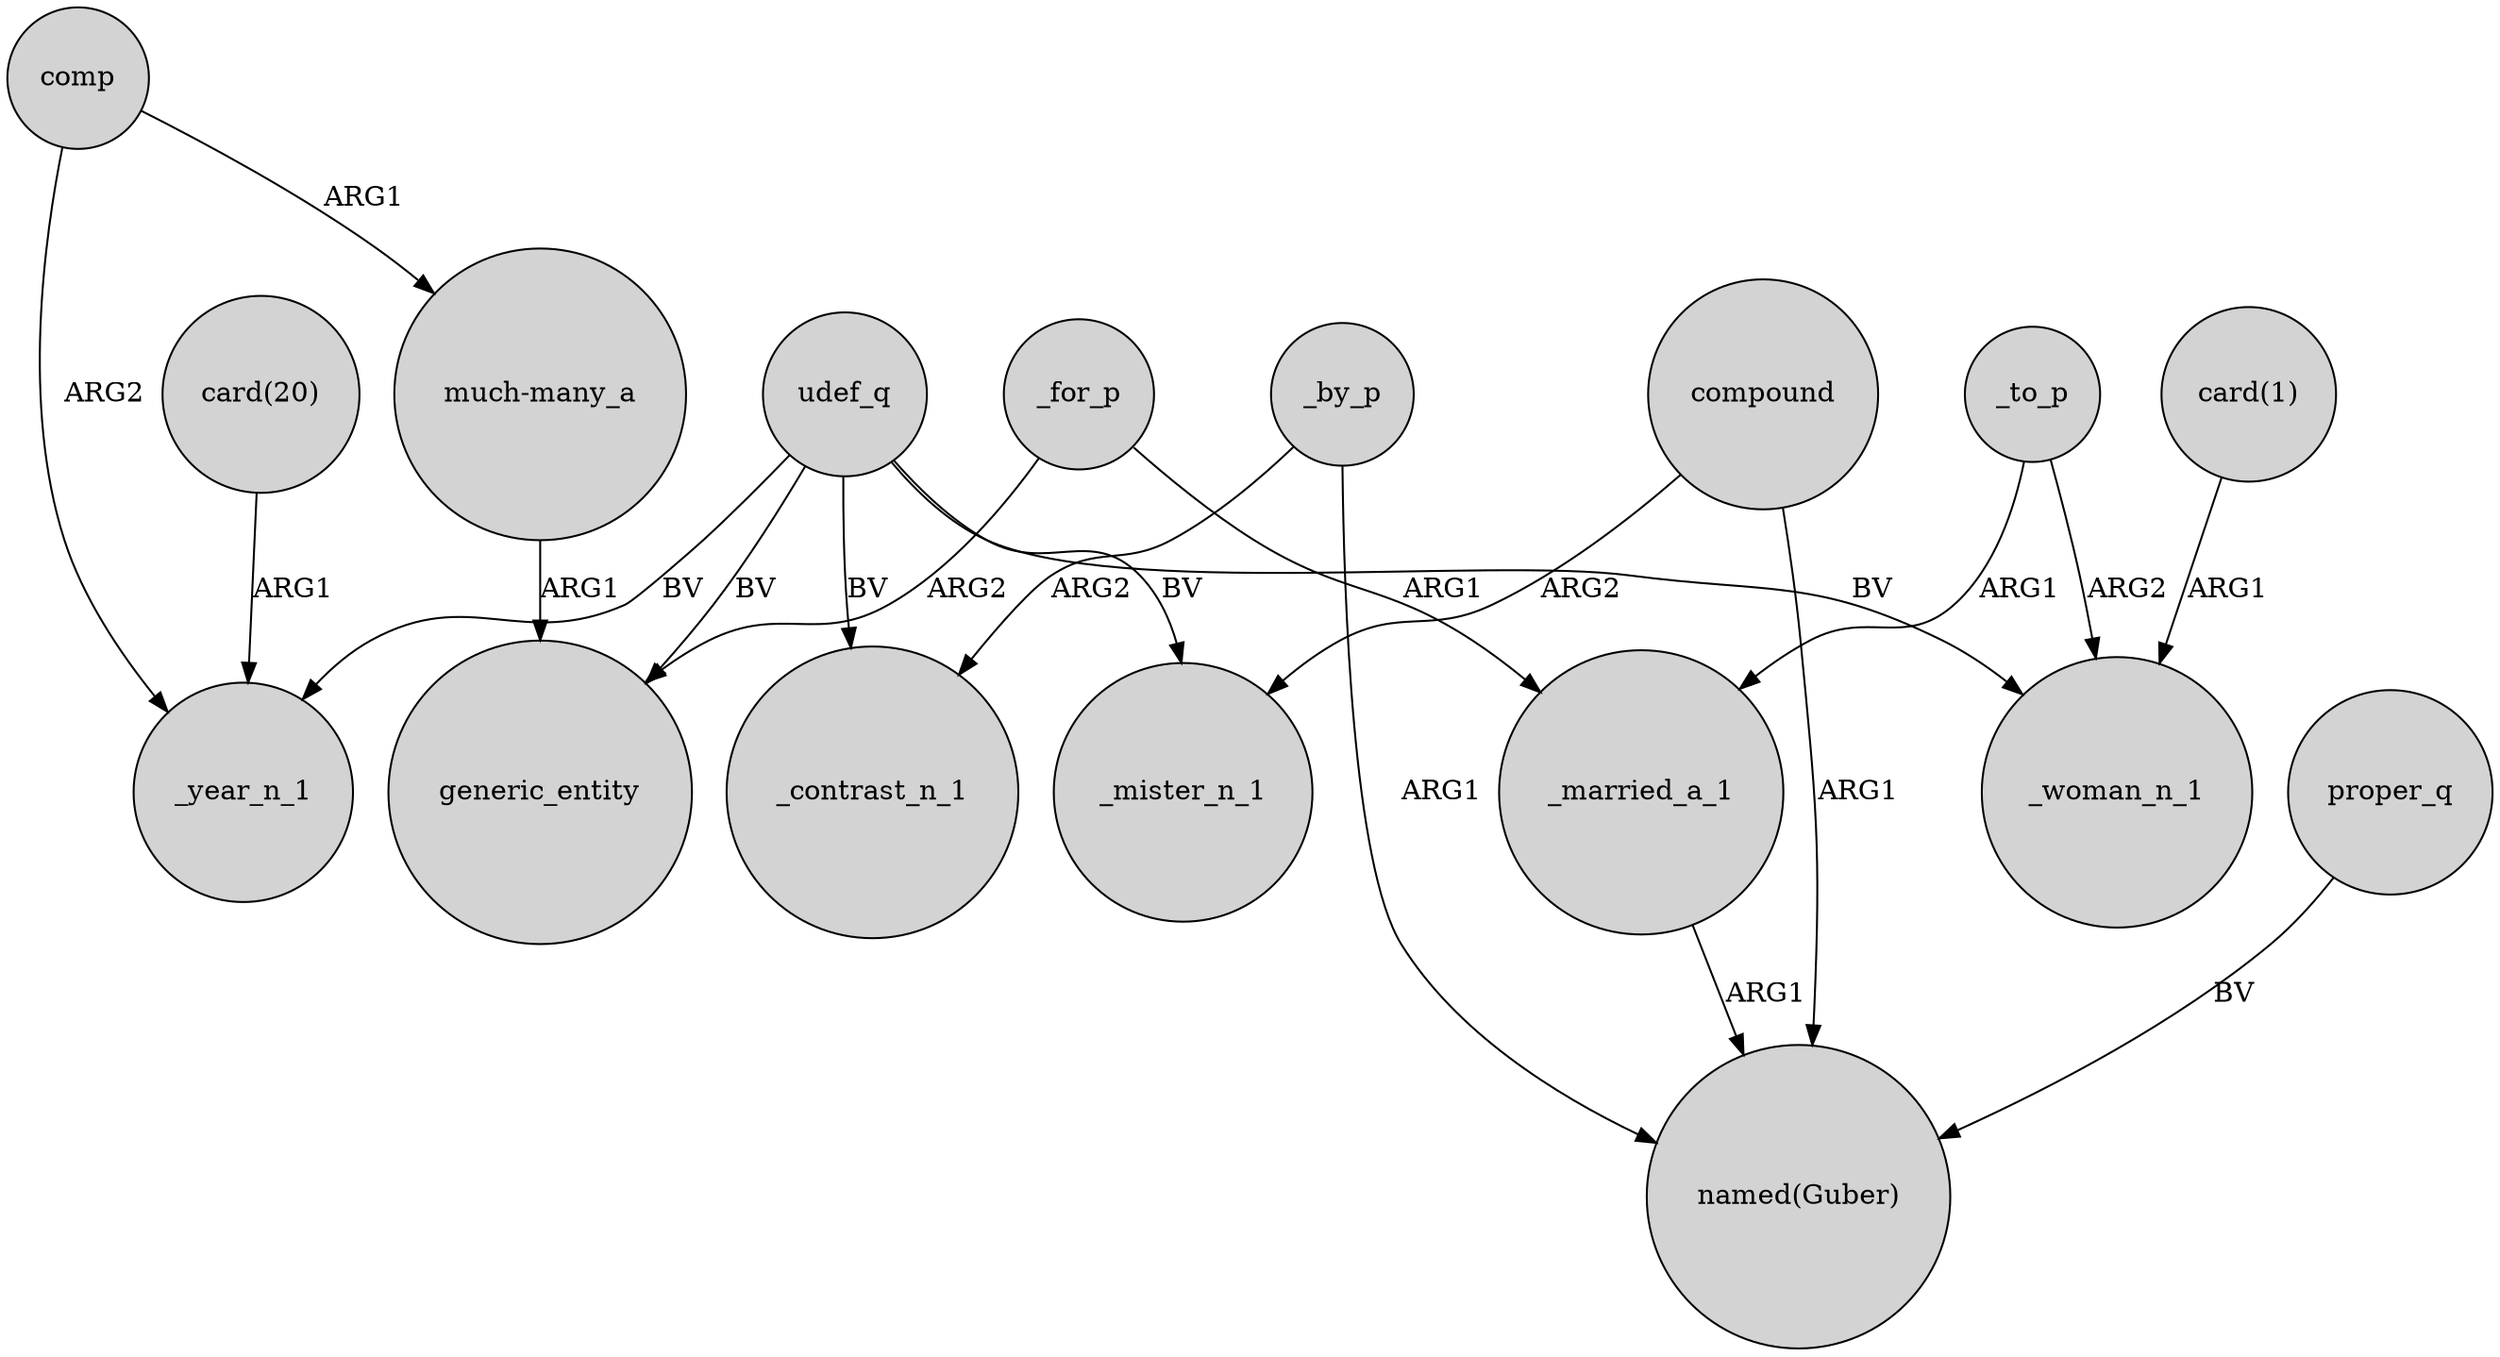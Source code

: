 digraph {
	node [shape=circle style=filled]
	udef_q -> generic_entity [label=BV]
	udef_q -> _woman_n_1 [label=BV]
	"much-many_a" -> generic_entity [label=ARG1]
	compound -> _mister_n_1 [label=ARG2]
	_for_p -> generic_entity [label=ARG2]
	udef_q -> _mister_n_1 [label=BV]
	_to_p -> _woman_n_1 [label=ARG2]
	_by_p -> "named(Guber)" [label=ARG1]
	compound -> "named(Guber)" [label=ARG1]
	_by_p -> _contrast_n_1 [label=ARG2]
	comp -> "much-many_a" [label=ARG1]
	"card(1)" -> _woman_n_1 [label=ARG1]
	udef_q -> _contrast_n_1 [label=BV]
	_married_a_1 -> "named(Guber)" [label=ARG1]
	proper_q -> "named(Guber)" [label=BV]
	"card(20)" -> _year_n_1 [label=ARG1]
	udef_q -> _year_n_1 [label=BV]
	comp -> _year_n_1 [label=ARG2]
	_for_p -> _married_a_1 [label=ARG1]
	_to_p -> _married_a_1 [label=ARG1]
}
